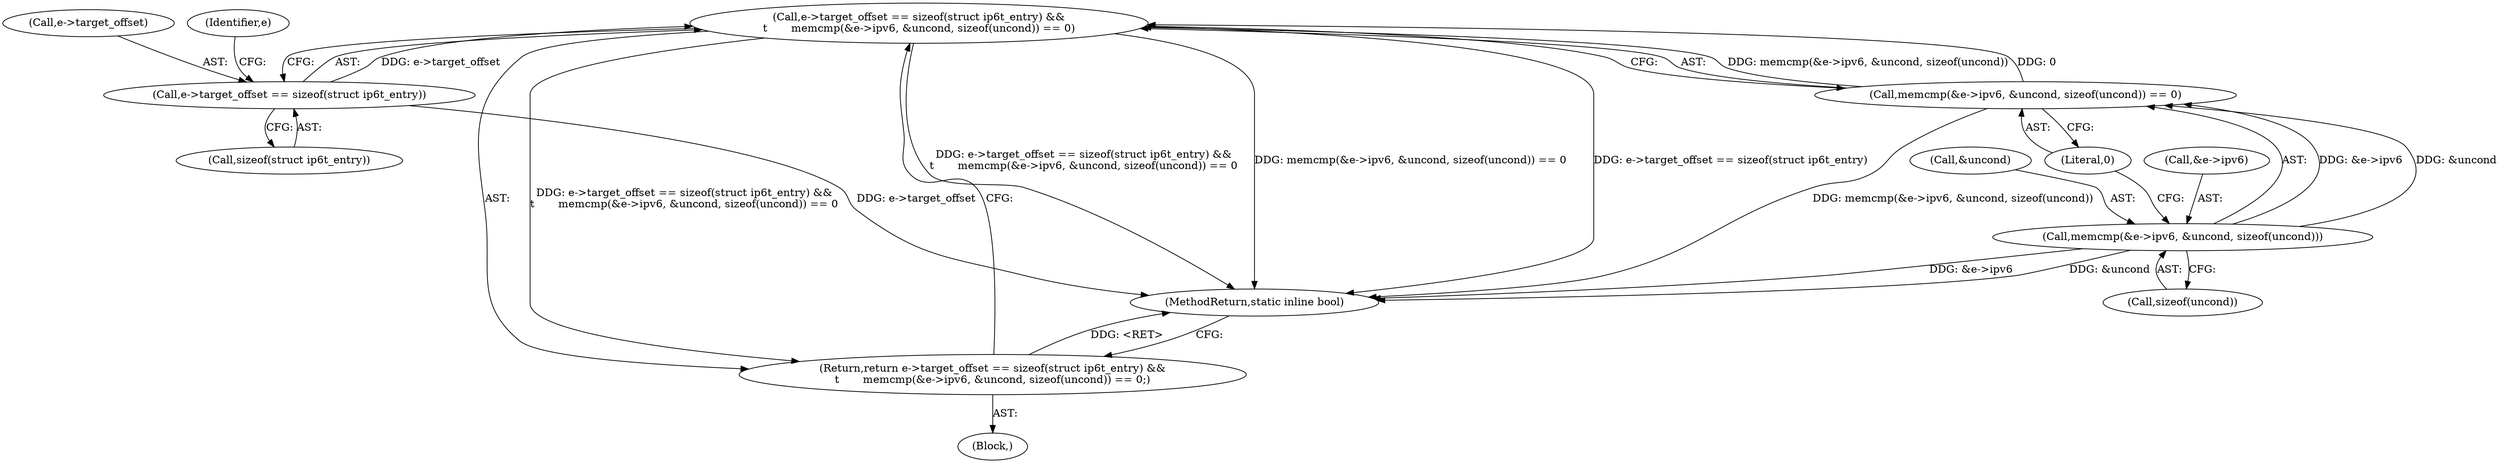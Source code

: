 digraph "0_linux_54d83fc74aa9ec72794373cb47432c5f7fb1a309_12@API" {
"1000105" [label="(Call,e->target_offset == sizeof(struct ip6t_entry) &&\n\t       memcmp(&e->ipv6, &uncond, sizeof(uncond)) == 0)"];
"1000106" [label="(Call,e->target_offset == sizeof(struct ip6t_entry))"];
"1000112" [label="(Call,memcmp(&e->ipv6, &uncond, sizeof(uncond)) == 0)"];
"1000113" [label="(Call,memcmp(&e->ipv6, &uncond, sizeof(uncond)))"];
"1000104" [label="(Return,return e->target_offset == sizeof(struct ip6t_entry) &&\n\t       memcmp(&e->ipv6, &uncond, sizeof(uncond)) == 0;)"];
"1000104" [label="(Return,return e->target_offset == sizeof(struct ip6t_entry) &&\n\t       memcmp(&e->ipv6, &uncond, sizeof(uncond)) == 0;)"];
"1000114" [label="(Call,&e->ipv6)"];
"1000107" [label="(Call,e->target_offset)"];
"1000112" [label="(Call,memcmp(&e->ipv6, &uncond, sizeof(uncond)) == 0)"];
"1000105" [label="(Call,e->target_offset == sizeof(struct ip6t_entry) &&\n\t       memcmp(&e->ipv6, &uncond, sizeof(uncond)) == 0)"];
"1000110" [label="(Call,sizeof(struct ip6t_entry))"];
"1000113" [label="(Call,memcmp(&e->ipv6, &uncond, sizeof(uncond)))"];
"1000120" [label="(Call,sizeof(uncond))"];
"1000122" [label="(Literal,0)"];
"1000106" [label="(Call,e->target_offset == sizeof(struct ip6t_entry))"];
"1000102" [label="(Block,)"];
"1000118" [label="(Call,&uncond)"];
"1000123" [label="(MethodReturn,static inline bool)"];
"1000116" [label="(Identifier,e)"];
"1000105" -> "1000104"  [label="AST: "];
"1000105" -> "1000106"  [label="CFG: "];
"1000105" -> "1000112"  [label="CFG: "];
"1000106" -> "1000105"  [label="AST: "];
"1000112" -> "1000105"  [label="AST: "];
"1000104" -> "1000105"  [label="CFG: "];
"1000105" -> "1000123"  [label="DDG: e->target_offset == sizeof(struct ip6t_entry) &&\n\t       memcmp(&e->ipv6, &uncond, sizeof(uncond)) == 0"];
"1000105" -> "1000123"  [label="DDG: memcmp(&e->ipv6, &uncond, sizeof(uncond)) == 0"];
"1000105" -> "1000123"  [label="DDG: e->target_offset == sizeof(struct ip6t_entry)"];
"1000105" -> "1000104"  [label="DDG: e->target_offset == sizeof(struct ip6t_entry) &&\n\t       memcmp(&e->ipv6, &uncond, sizeof(uncond)) == 0"];
"1000106" -> "1000105"  [label="DDG: e->target_offset"];
"1000112" -> "1000105"  [label="DDG: memcmp(&e->ipv6, &uncond, sizeof(uncond))"];
"1000112" -> "1000105"  [label="DDG: 0"];
"1000106" -> "1000110"  [label="CFG: "];
"1000107" -> "1000106"  [label="AST: "];
"1000110" -> "1000106"  [label="AST: "];
"1000116" -> "1000106"  [label="CFG: "];
"1000106" -> "1000123"  [label="DDG: e->target_offset"];
"1000112" -> "1000122"  [label="CFG: "];
"1000113" -> "1000112"  [label="AST: "];
"1000122" -> "1000112"  [label="AST: "];
"1000112" -> "1000123"  [label="DDG: memcmp(&e->ipv6, &uncond, sizeof(uncond))"];
"1000113" -> "1000112"  [label="DDG: &e->ipv6"];
"1000113" -> "1000112"  [label="DDG: &uncond"];
"1000113" -> "1000120"  [label="CFG: "];
"1000114" -> "1000113"  [label="AST: "];
"1000118" -> "1000113"  [label="AST: "];
"1000120" -> "1000113"  [label="AST: "];
"1000122" -> "1000113"  [label="CFG: "];
"1000113" -> "1000123"  [label="DDG: &e->ipv6"];
"1000113" -> "1000123"  [label="DDG: &uncond"];
"1000104" -> "1000102"  [label="AST: "];
"1000123" -> "1000104"  [label="CFG: "];
"1000104" -> "1000123"  [label="DDG: <RET>"];
}
